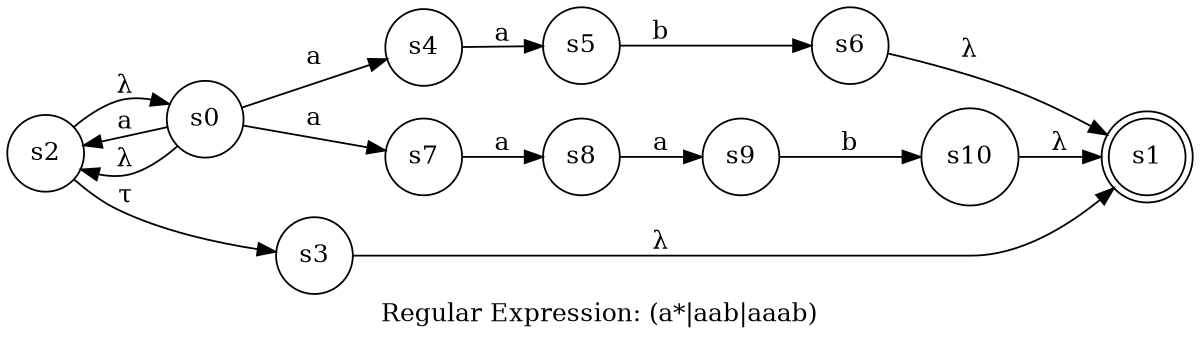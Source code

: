 digraph finite_state_machine {
	label="Regular Expression: (a*|aab|aaab)";
	rankdir=LR;
	size="8,5"
	node [shape = doublecircle]; s1;
	node [shape = circle];
	s0 -> s2 [ label = "a" ];
	s0 -> s2 [ label = "λ" ];
	s0 -> s4 [ label = "a" ];
	s0 -> s7 [ label = "a" ];
	s2 -> s0 [ label = "λ" ];
	s2 -> s3 [ label = "τ" ];
	s3 -> s1 [ label = "λ" ];
	s4 -> s5 [ label = "a" ];
	s5 -> s6 [ label = "b" ];
	s6 -> s1 [ label = "λ" ];
	s7 -> s8 [ label = "a" ];
	s8 -> s9 [ label = "a" ];
	s9 -> s10 [ label = "b" ];
	s10 -> s1 [ label = "λ" ];
}
